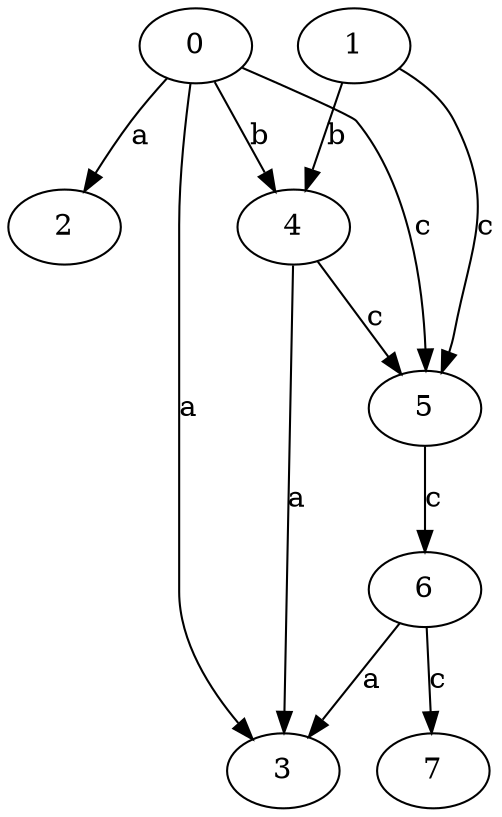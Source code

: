 strict digraph  {
0;
1;
2;
3;
4;
5;
6;
7;
0 -> 2  [label=a];
0 -> 3  [label=a];
0 -> 4  [label=b];
0 -> 5  [label=c];
1 -> 4  [label=b];
1 -> 5  [label=c];
4 -> 3  [label=a];
4 -> 5  [label=c];
5 -> 6  [label=c];
6 -> 3  [label=a];
6 -> 7  [label=c];
}

